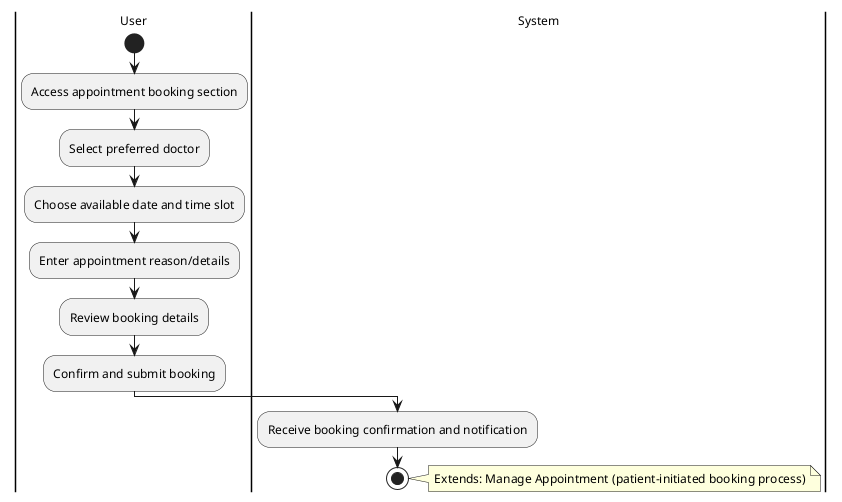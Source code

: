 @startuml Book Appointment Activity Diagram

skinparam defaultFontName "Times New Roman"
skinparam defaultFontSize 12

|User|

start

:Access appointment booking section;

:Select preferred doctor;

:Choose available date and time slot;

:Enter appointment reason/details;

:Review booking details;

:Confirm and submit booking;

|System|

:Receive booking confirmation and notification;

stop

note right
  Extends: Manage Appointment (patient-initiated booking process)
end note

@enduml